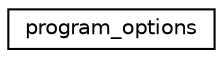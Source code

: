 digraph "Graphical Class Hierarchy"
{
  edge [fontname="Helvetica",fontsize="10",labelfontname="Helvetica",labelfontsize="10"];
  node [fontname="Helvetica",fontsize="10",shape=record];
  rankdir="LR";
  Node0 [label="program_options",height=0.2,width=0.4,color="black", fillcolor="white", style="filled",URL="$db/de6/classprogram__options.html"];
}
